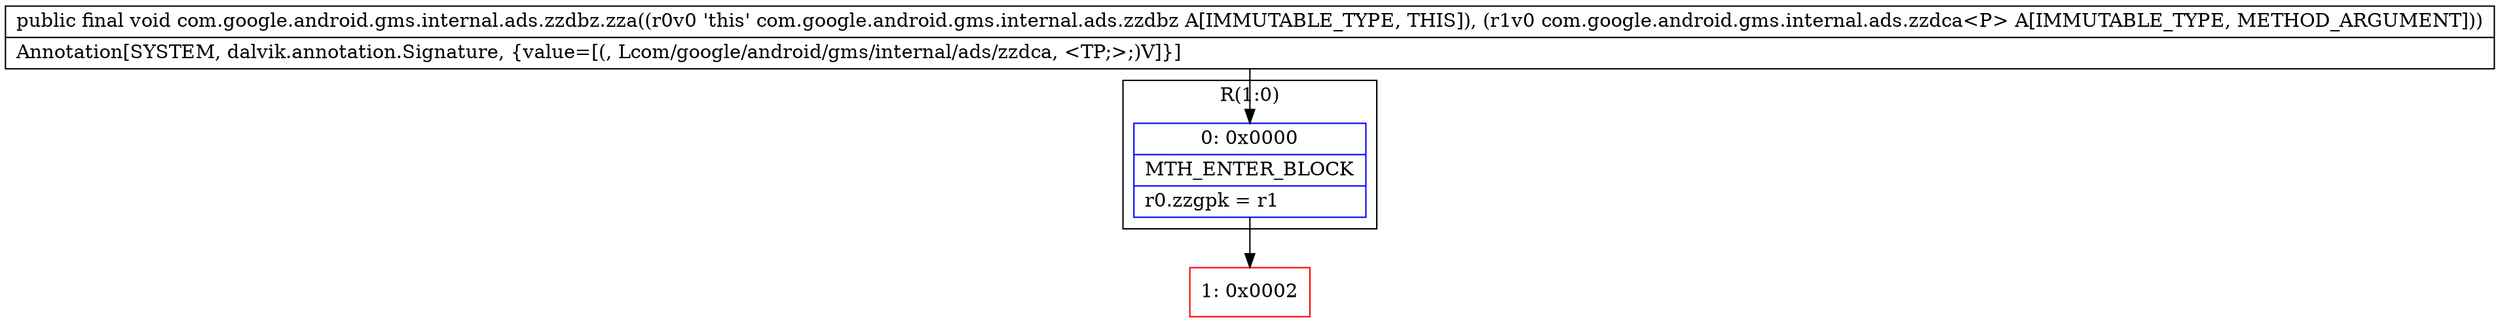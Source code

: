 digraph "CFG forcom.google.android.gms.internal.ads.zzdbz.zza(Lcom\/google\/android\/gms\/internal\/ads\/zzdca;)V" {
subgraph cluster_Region_1979075207 {
label = "R(1:0)";
node [shape=record,color=blue];
Node_0 [shape=record,label="{0\:\ 0x0000|MTH_ENTER_BLOCK\l|r0.zzgpk = r1\l}"];
}
Node_1 [shape=record,color=red,label="{1\:\ 0x0002}"];
MethodNode[shape=record,label="{public final void com.google.android.gms.internal.ads.zzdbz.zza((r0v0 'this' com.google.android.gms.internal.ads.zzdbz A[IMMUTABLE_TYPE, THIS]), (r1v0 com.google.android.gms.internal.ads.zzdca\<P\> A[IMMUTABLE_TYPE, METHOD_ARGUMENT]))  | Annotation[SYSTEM, dalvik.annotation.Signature, \{value=[(, Lcom\/google\/android\/gms\/internal\/ads\/zzdca, \<TP;\>;)V]\}]\l}"];
MethodNode -> Node_0;
Node_0 -> Node_1;
}

